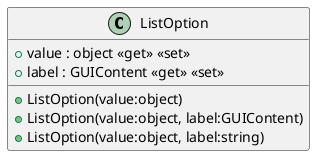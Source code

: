 @startuml
class ListOption {
    + ListOption(value:object)
    + ListOption(value:object, label:GUIContent)
    + ListOption(value:object, label:string)
    + value : object <<get>> <<set>>
    + label : GUIContent <<get>> <<set>>
}
@enduml
